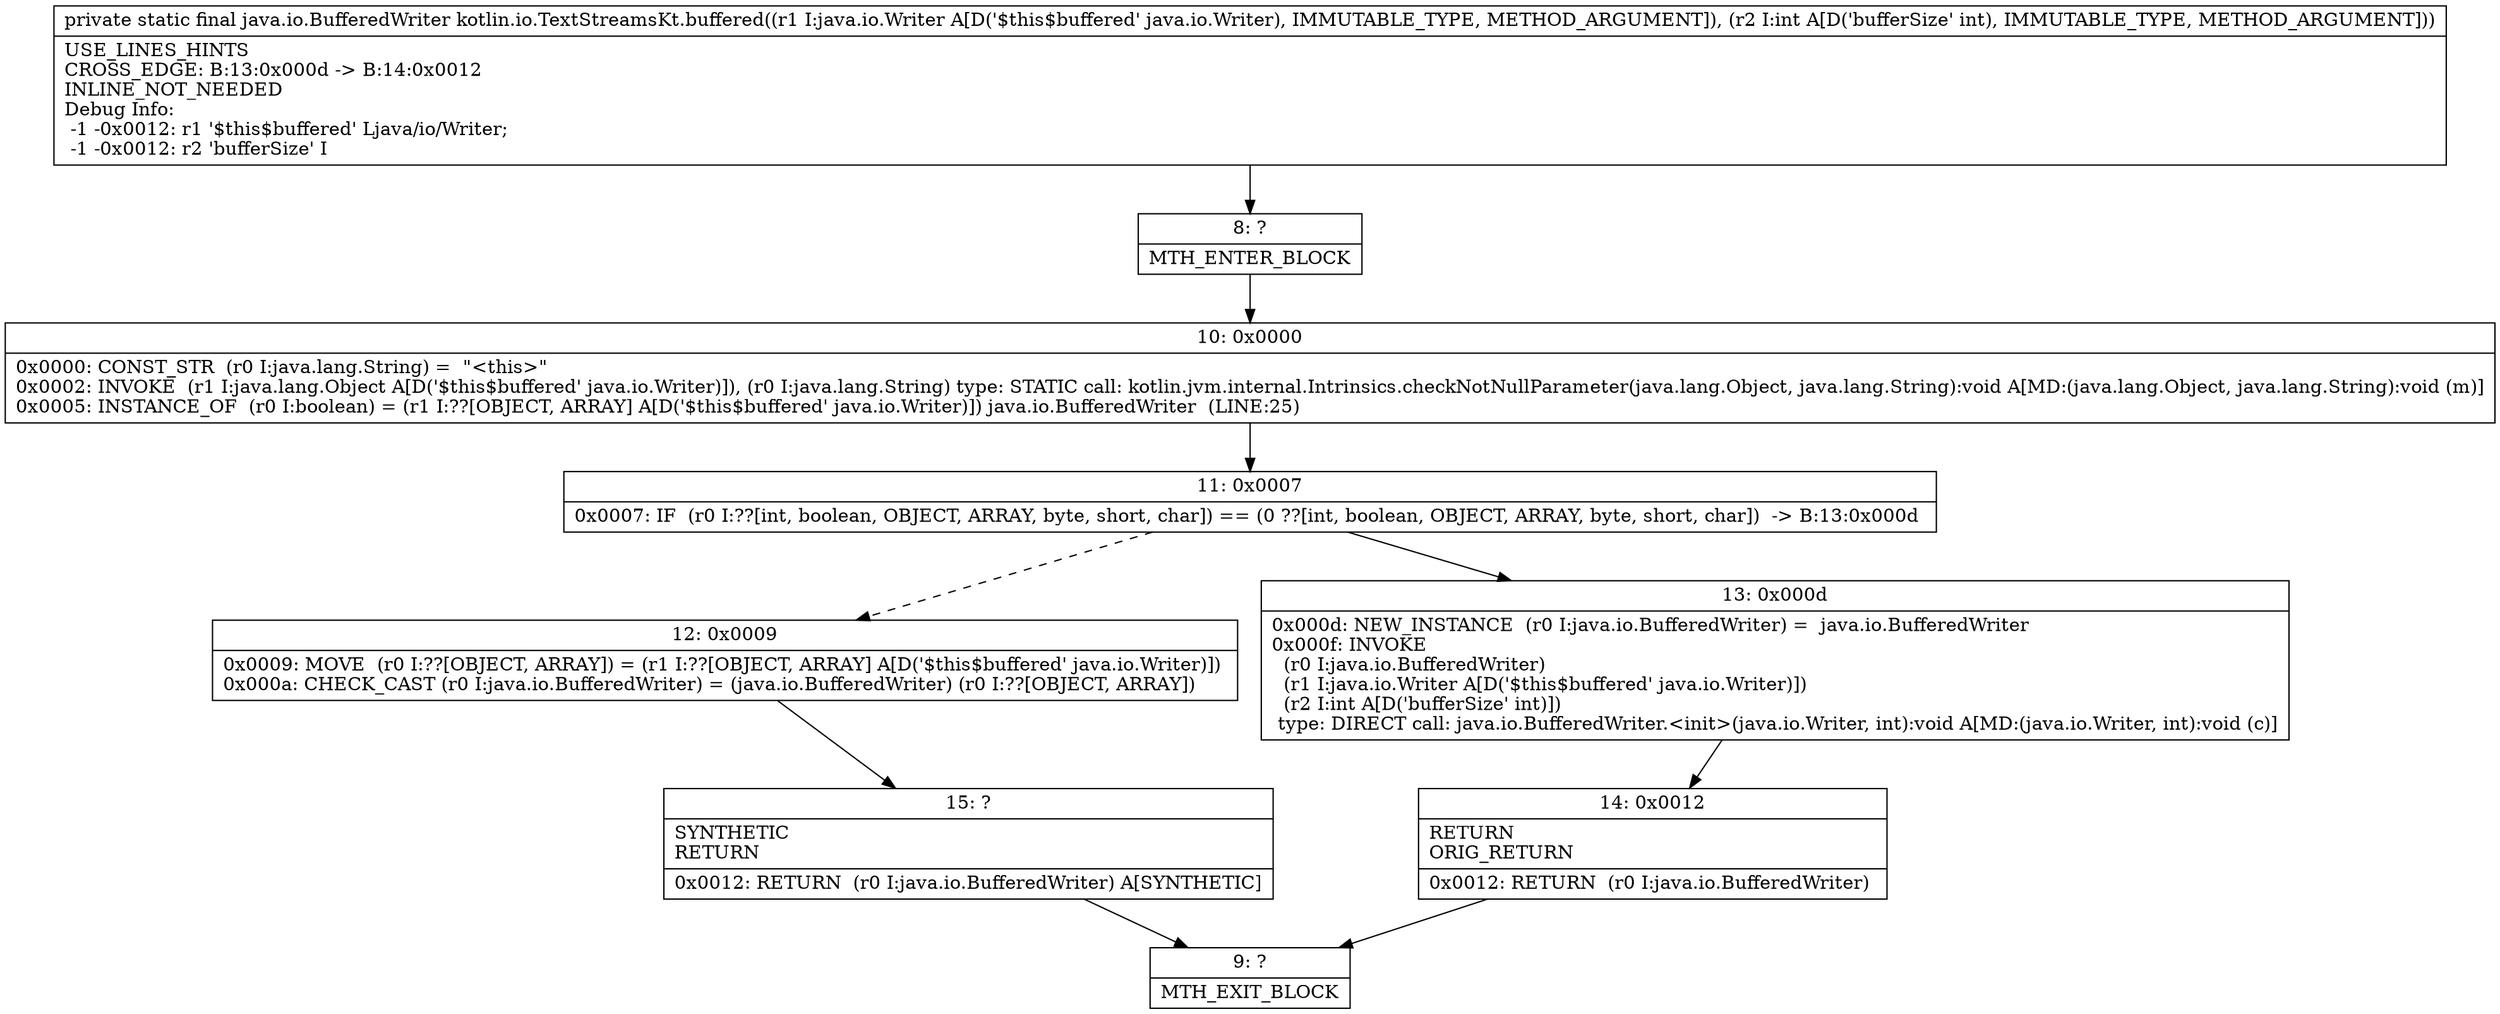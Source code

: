 digraph "CFG forkotlin.io.TextStreamsKt.buffered(Ljava\/io\/Writer;I)Ljava\/io\/BufferedWriter;" {
Node_8 [shape=record,label="{8\:\ ?|MTH_ENTER_BLOCK\l}"];
Node_10 [shape=record,label="{10\:\ 0x0000|0x0000: CONST_STR  (r0 I:java.lang.String) =  \"\<this\>\" \l0x0002: INVOKE  (r1 I:java.lang.Object A[D('$this$buffered' java.io.Writer)]), (r0 I:java.lang.String) type: STATIC call: kotlin.jvm.internal.Intrinsics.checkNotNullParameter(java.lang.Object, java.lang.String):void A[MD:(java.lang.Object, java.lang.String):void (m)]\l0x0005: INSTANCE_OF  (r0 I:boolean) = (r1 I:??[OBJECT, ARRAY] A[D('$this$buffered' java.io.Writer)]) java.io.BufferedWriter  (LINE:25)\l}"];
Node_11 [shape=record,label="{11\:\ 0x0007|0x0007: IF  (r0 I:??[int, boolean, OBJECT, ARRAY, byte, short, char]) == (0 ??[int, boolean, OBJECT, ARRAY, byte, short, char])  \-\> B:13:0x000d \l}"];
Node_12 [shape=record,label="{12\:\ 0x0009|0x0009: MOVE  (r0 I:??[OBJECT, ARRAY]) = (r1 I:??[OBJECT, ARRAY] A[D('$this$buffered' java.io.Writer)]) \l0x000a: CHECK_CAST (r0 I:java.io.BufferedWriter) = (java.io.BufferedWriter) (r0 I:??[OBJECT, ARRAY]) \l}"];
Node_15 [shape=record,label="{15\:\ ?|SYNTHETIC\lRETURN\l|0x0012: RETURN  (r0 I:java.io.BufferedWriter) A[SYNTHETIC]\l}"];
Node_9 [shape=record,label="{9\:\ ?|MTH_EXIT_BLOCK\l}"];
Node_13 [shape=record,label="{13\:\ 0x000d|0x000d: NEW_INSTANCE  (r0 I:java.io.BufferedWriter) =  java.io.BufferedWriter \l0x000f: INVOKE  \l  (r0 I:java.io.BufferedWriter)\l  (r1 I:java.io.Writer A[D('$this$buffered' java.io.Writer)])\l  (r2 I:int A[D('bufferSize' int)])\l type: DIRECT call: java.io.BufferedWriter.\<init\>(java.io.Writer, int):void A[MD:(java.io.Writer, int):void (c)]\l}"];
Node_14 [shape=record,label="{14\:\ 0x0012|RETURN\lORIG_RETURN\l|0x0012: RETURN  (r0 I:java.io.BufferedWriter) \l}"];
MethodNode[shape=record,label="{private static final java.io.BufferedWriter kotlin.io.TextStreamsKt.buffered((r1 I:java.io.Writer A[D('$this$buffered' java.io.Writer), IMMUTABLE_TYPE, METHOD_ARGUMENT]), (r2 I:int A[D('bufferSize' int), IMMUTABLE_TYPE, METHOD_ARGUMENT]))  | USE_LINES_HINTS\lCROSS_EDGE: B:13:0x000d \-\> B:14:0x0012\lINLINE_NOT_NEEDED\lDebug Info:\l  \-1 \-0x0012: r1 '$this$buffered' Ljava\/io\/Writer;\l  \-1 \-0x0012: r2 'bufferSize' I\l}"];
MethodNode -> Node_8;Node_8 -> Node_10;
Node_10 -> Node_11;
Node_11 -> Node_12[style=dashed];
Node_11 -> Node_13;
Node_12 -> Node_15;
Node_15 -> Node_9;
Node_13 -> Node_14;
Node_14 -> Node_9;
}


